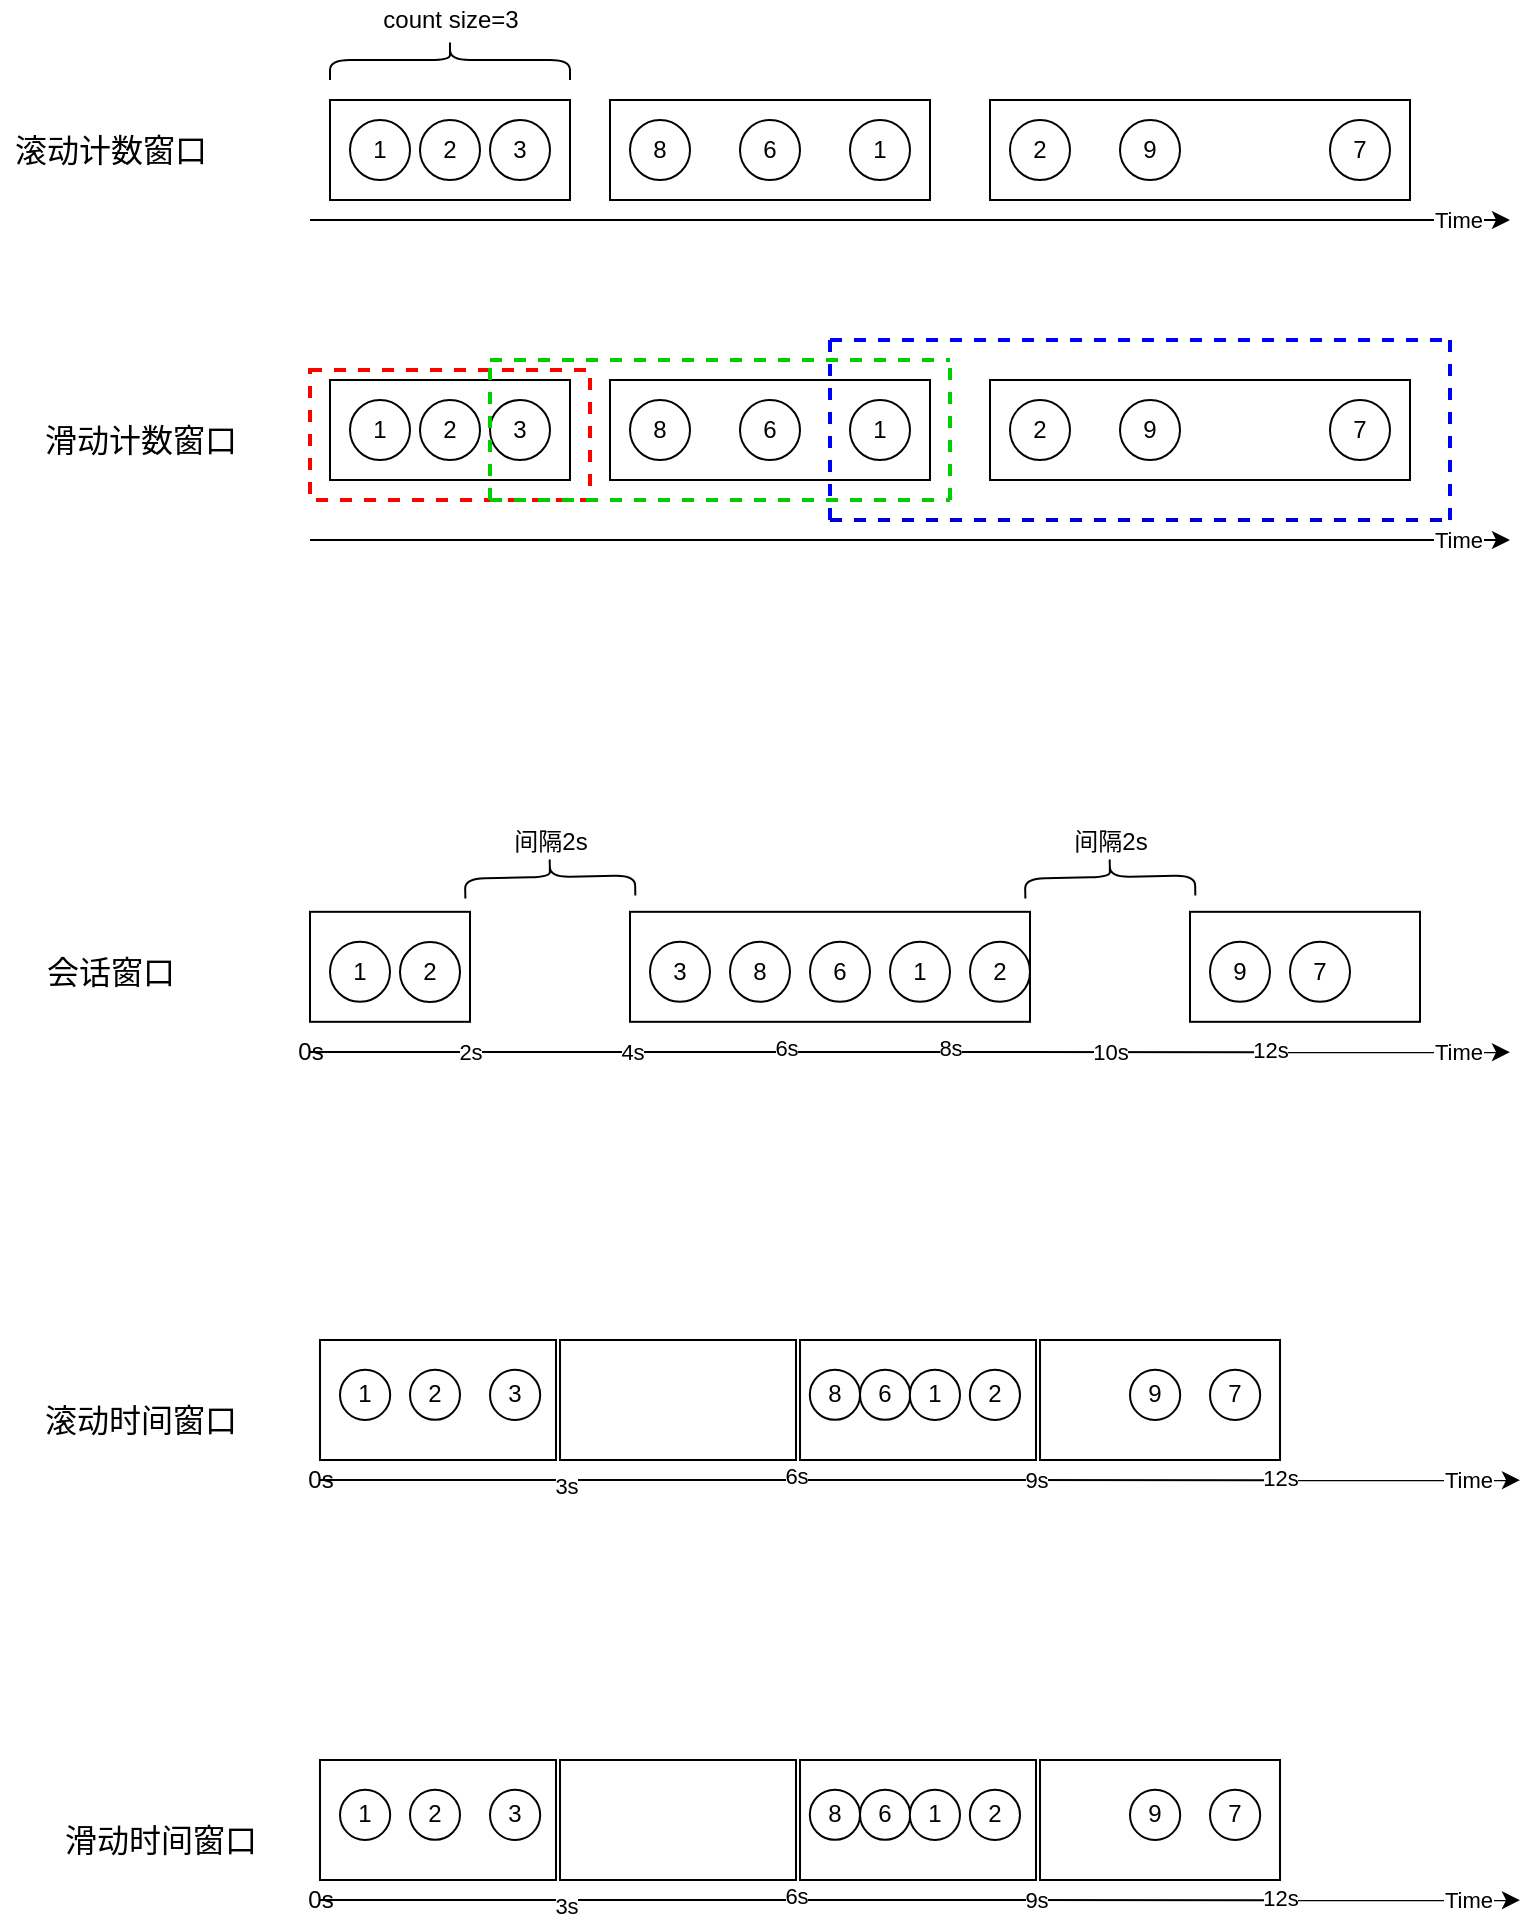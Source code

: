 <mxfile version="13.4.9" type="github">
  <diagram id="mRK1zC10a4YXBNRhGLgW" name="Page-1">
    <mxGraphModel dx="872" dy="476" grid="1" gridSize="10" guides="1" tooltips="1" connect="1" arrows="1" fold="1" page="1" pageScale="1" pageWidth="827" pageHeight="1169" background="none" math="0" shadow="0">
      <root>
        <mxCell id="0" />
        <mxCell id="1" parent="0" />
        <mxCell id="Za427O05cXuheI7HC3TR-227" value="" style="rounded=0;whiteSpace=wrap;html=1;strokeColor=#000000;strokeWidth=1;" vertex="1" parent="1">
          <mxGeometry x="525" y="740" width="120" height="60" as="geometry" />
        </mxCell>
        <mxCell id="Za427O05cXuheI7HC3TR-226" value="" style="rounded=0;whiteSpace=wrap;html=1;strokeColor=#000000;strokeWidth=1;" vertex="1" parent="1">
          <mxGeometry x="405" y="740" width="118" height="60" as="geometry" />
        </mxCell>
        <mxCell id="Za427O05cXuheI7HC3TR-225" value="" style="rounded=0;whiteSpace=wrap;html=1;strokeColor=#000000;strokeWidth=1;" vertex="1" parent="1">
          <mxGeometry x="285" y="740" width="118" height="60" as="geometry" />
        </mxCell>
        <mxCell id="Za427O05cXuheI7HC3TR-224" value="" style="rounded=0;whiteSpace=wrap;html=1;strokeColor=#000000;strokeWidth=1;" vertex="1" parent="1">
          <mxGeometry x="165" y="740" width="118" height="60" as="geometry" />
        </mxCell>
        <mxCell id="Za427O05cXuheI7HC3TR-124" value="" style="rounded=0;whiteSpace=wrap;html=1;strokeColor=#000000;strokeWidth=1;" vertex="1" parent="1">
          <mxGeometry x="600" y="525.91" width="115" height="55" as="geometry" />
        </mxCell>
        <mxCell id="Za427O05cXuheI7HC3TR-121" value="" style="rounded=0;whiteSpace=wrap;html=1;strokeColor=#000000;strokeWidth=1;" vertex="1" parent="1">
          <mxGeometry x="320" y="525.91" width="200" height="55" as="geometry" />
        </mxCell>
        <mxCell id="Za427O05cXuheI7HC3TR-119" value="" style="rounded=0;whiteSpace=wrap;html=1;strokeWidth=1;" vertex="1" parent="1">
          <mxGeometry x="160" y="525.91" width="80" height="55" as="geometry" />
        </mxCell>
        <mxCell id="Za427O05cXuheI7HC3TR-71" value="" style="rounded=0;whiteSpace=wrap;html=1;strokeWidth=2;dashed=1;strokeColor=#FF0000;" vertex="1" parent="1">
          <mxGeometry x="160" y="255" width="140" height="65" as="geometry" />
        </mxCell>
        <mxCell id="Za427O05cXuheI7HC3TR-1" value="" style="endArrow=classic;html=1;" edge="1" parent="1">
          <mxGeometry relative="1" as="geometry">
            <mxPoint x="160" y="180" as="sourcePoint" />
            <mxPoint x="760" y="180" as="targetPoint" />
          </mxGeometry>
        </mxCell>
        <mxCell id="Za427O05cXuheI7HC3TR-31" value="Time" style="edgeLabel;html=1;align=center;verticalAlign=middle;resizable=0;points=[];" vertex="1" connectable="0" parent="Za427O05cXuheI7HC3TR-1">
          <mxGeometry x="0.823" y="-2" relative="1" as="geometry">
            <mxPoint x="27" y="-2" as="offset" />
          </mxGeometry>
        </mxCell>
        <mxCell id="Za427O05cXuheI7HC3TR-7" value="" style="rounded=0;whiteSpace=wrap;html=1;" vertex="1" parent="1">
          <mxGeometry x="170" y="120" width="120" height="50" as="geometry" />
        </mxCell>
        <mxCell id="Za427O05cXuheI7HC3TR-10" value="1" style="ellipse;whiteSpace=wrap;html=1;aspect=fixed;" vertex="1" parent="1">
          <mxGeometry x="180" y="130" width="30" height="30" as="geometry" />
        </mxCell>
        <mxCell id="Za427O05cXuheI7HC3TR-12" value="2" style="ellipse;whiteSpace=wrap;html=1;aspect=fixed;" vertex="1" parent="1">
          <mxGeometry x="215" y="130" width="30" height="30" as="geometry" />
        </mxCell>
        <mxCell id="Za427O05cXuheI7HC3TR-13" value="3" style="ellipse;whiteSpace=wrap;html=1;aspect=fixed;" vertex="1" parent="1">
          <mxGeometry x="250" y="130" width="30" height="30" as="geometry" />
        </mxCell>
        <mxCell id="Za427O05cXuheI7HC3TR-19" value="" style="rounded=0;whiteSpace=wrap;html=1;" vertex="1" parent="1">
          <mxGeometry x="310" y="120" width="160" height="50" as="geometry" />
        </mxCell>
        <mxCell id="Za427O05cXuheI7HC3TR-20" value="8" style="ellipse;whiteSpace=wrap;html=1;aspect=fixed;" vertex="1" parent="1">
          <mxGeometry x="320" y="130" width="30" height="30" as="geometry" />
        </mxCell>
        <mxCell id="Za427O05cXuheI7HC3TR-21" value="6" style="ellipse;whiteSpace=wrap;html=1;aspect=fixed;" vertex="1" parent="1">
          <mxGeometry x="375" y="130" width="30" height="30" as="geometry" />
        </mxCell>
        <mxCell id="Za427O05cXuheI7HC3TR-22" value="1" style="ellipse;whiteSpace=wrap;html=1;aspect=fixed;" vertex="1" parent="1">
          <mxGeometry x="430" y="130" width="30" height="30" as="geometry" />
        </mxCell>
        <mxCell id="Za427O05cXuheI7HC3TR-23" value="" style="shape=curlyBracket;whiteSpace=wrap;html=1;rounded=1;rotation=90;" vertex="1" parent="1">
          <mxGeometry x="220" y="40" width="20" height="120" as="geometry" />
        </mxCell>
        <mxCell id="Za427O05cXuheI7HC3TR-26" value="" style="rounded=0;whiteSpace=wrap;html=1;" vertex="1" parent="1">
          <mxGeometry x="500" y="120" width="210" height="50" as="geometry" />
        </mxCell>
        <mxCell id="Za427O05cXuheI7HC3TR-27" value="2" style="ellipse;whiteSpace=wrap;html=1;aspect=fixed;" vertex="1" parent="1">
          <mxGeometry x="510" y="130" width="30" height="30" as="geometry" />
        </mxCell>
        <mxCell id="Za427O05cXuheI7HC3TR-28" value="9" style="ellipse;whiteSpace=wrap;html=1;aspect=fixed;" vertex="1" parent="1">
          <mxGeometry x="565" y="130" width="30" height="30" as="geometry" />
        </mxCell>
        <mxCell id="Za427O05cXuheI7HC3TR-29" value="7" style="ellipse;whiteSpace=wrap;html=1;aspect=fixed;" vertex="1" parent="1">
          <mxGeometry x="670" y="130" width="30" height="30" as="geometry" />
        </mxCell>
        <mxCell id="Za427O05cXuheI7HC3TR-30" value="count size=3" style="text;html=1;align=center;verticalAlign=middle;resizable=0;points=[];autosize=1;" vertex="1" parent="1">
          <mxGeometry x="190" y="70" width="80" height="20" as="geometry" />
        </mxCell>
        <mxCell id="Za427O05cXuheI7HC3TR-32" value="" style="endArrow=classic;html=1;" edge="1" parent="1">
          <mxGeometry relative="1" as="geometry">
            <mxPoint x="160" y="340" as="sourcePoint" />
            <mxPoint x="760" y="340" as="targetPoint" />
          </mxGeometry>
        </mxCell>
        <mxCell id="Za427O05cXuheI7HC3TR-33" value="Time" style="edgeLabel;html=1;align=center;verticalAlign=middle;resizable=0;points=[];" vertex="1" connectable="0" parent="Za427O05cXuheI7HC3TR-32">
          <mxGeometry x="0.823" y="-2" relative="1" as="geometry">
            <mxPoint x="27" y="-2" as="offset" />
          </mxGeometry>
        </mxCell>
        <mxCell id="Za427O05cXuheI7HC3TR-34" value="" style="rounded=0;whiteSpace=wrap;html=1;" vertex="1" parent="1">
          <mxGeometry x="170" y="260" width="120" height="50" as="geometry" />
        </mxCell>
        <mxCell id="Za427O05cXuheI7HC3TR-35" value="1" style="ellipse;whiteSpace=wrap;html=1;aspect=fixed;" vertex="1" parent="1">
          <mxGeometry x="180" y="270" width="30" height="30" as="geometry" />
        </mxCell>
        <mxCell id="Za427O05cXuheI7HC3TR-36" value="2" style="ellipse;whiteSpace=wrap;html=1;aspect=fixed;" vertex="1" parent="1">
          <mxGeometry x="215" y="270" width="30" height="30" as="geometry" />
        </mxCell>
        <mxCell id="Za427O05cXuheI7HC3TR-37" value="3" style="ellipse;whiteSpace=wrap;html=1;aspect=fixed;" vertex="1" parent="1">
          <mxGeometry x="250" y="270" width="30" height="30" as="geometry" />
        </mxCell>
        <mxCell id="Za427O05cXuheI7HC3TR-38" value="" style="rounded=0;whiteSpace=wrap;html=1;" vertex="1" parent="1">
          <mxGeometry x="310" y="260" width="160" height="50" as="geometry" />
        </mxCell>
        <mxCell id="Za427O05cXuheI7HC3TR-39" value="8" style="ellipse;whiteSpace=wrap;html=1;aspect=fixed;" vertex="1" parent="1">
          <mxGeometry x="320" y="270" width="30" height="30" as="geometry" />
        </mxCell>
        <mxCell id="Za427O05cXuheI7HC3TR-40" value="6" style="ellipse;whiteSpace=wrap;html=1;aspect=fixed;" vertex="1" parent="1">
          <mxGeometry x="375" y="270" width="30" height="30" as="geometry" />
        </mxCell>
        <mxCell id="Za427O05cXuheI7HC3TR-41" value="1" style="ellipse;whiteSpace=wrap;html=1;aspect=fixed;" vertex="1" parent="1">
          <mxGeometry x="430" y="270" width="30" height="30" as="geometry" />
        </mxCell>
        <mxCell id="Za427O05cXuheI7HC3TR-43" value="" style="rounded=0;whiteSpace=wrap;html=1;" vertex="1" parent="1">
          <mxGeometry x="500" y="260" width="210" height="50" as="geometry" />
        </mxCell>
        <mxCell id="Za427O05cXuheI7HC3TR-44" value="2" style="ellipse;whiteSpace=wrap;html=1;aspect=fixed;" vertex="1" parent="1">
          <mxGeometry x="510" y="270" width="30" height="30" as="geometry" />
        </mxCell>
        <mxCell id="Za427O05cXuheI7HC3TR-45" value="9" style="ellipse;whiteSpace=wrap;html=1;aspect=fixed;" vertex="1" parent="1">
          <mxGeometry x="565" y="270" width="30" height="30" as="geometry" />
        </mxCell>
        <mxCell id="Za427O05cXuheI7HC3TR-46" value="7" style="ellipse;whiteSpace=wrap;html=1;aspect=fixed;" vertex="1" parent="1">
          <mxGeometry x="670" y="270" width="30" height="30" as="geometry" />
        </mxCell>
        <mxCell id="Za427O05cXuheI7HC3TR-61" value="" style="endArrow=none;dashed=1;html=1;strokeWidth=2;strokeColor=#00CC00;" edge="1" parent="1">
          <mxGeometry width="50" height="50" relative="1" as="geometry">
            <mxPoint x="250" y="320" as="sourcePoint" />
            <mxPoint x="250" y="250" as="targetPoint" />
          </mxGeometry>
        </mxCell>
        <mxCell id="Za427O05cXuheI7HC3TR-63" value="" style="endArrow=none;dashed=1;html=1;strokeWidth=2;strokeColor=#00CC00;" edge="1" parent="1">
          <mxGeometry width="50" height="50" relative="1" as="geometry">
            <mxPoint x="250" y="250" as="sourcePoint" />
            <mxPoint x="480" y="250" as="targetPoint" />
          </mxGeometry>
        </mxCell>
        <mxCell id="Za427O05cXuheI7HC3TR-64" value="" style="endArrow=none;dashed=1;html=1;strokeWidth=2;strokeColor=#00CC00;" edge="1" parent="1">
          <mxGeometry width="50" height="50" relative="1" as="geometry">
            <mxPoint x="480" y="320" as="sourcePoint" />
            <mxPoint x="480" y="250" as="targetPoint" />
          </mxGeometry>
        </mxCell>
        <mxCell id="Za427O05cXuheI7HC3TR-65" value="" style="endArrow=none;dashed=1;html=1;strokeWidth=2;strokeColor=#00CC00;" edge="1" parent="1">
          <mxGeometry width="50" height="50" relative="1" as="geometry">
            <mxPoint x="250" y="320" as="sourcePoint" />
            <mxPoint x="480" y="320" as="targetPoint" />
          </mxGeometry>
        </mxCell>
        <mxCell id="Za427O05cXuheI7HC3TR-66" value="" style="endArrow=none;dashed=1;html=1;strokeWidth=2;strokeColor=#0000FF;" edge="1" parent="1">
          <mxGeometry width="50" height="50" relative="1" as="geometry">
            <mxPoint x="420" y="330" as="sourcePoint" />
            <mxPoint x="420" y="240" as="targetPoint" />
          </mxGeometry>
        </mxCell>
        <mxCell id="Za427O05cXuheI7HC3TR-67" value="" style="endArrow=none;dashed=1;html=1;strokeWidth=2;strokeColor=#0000FF;" edge="1" parent="1">
          <mxGeometry width="50" height="50" relative="1" as="geometry">
            <mxPoint x="420" y="240" as="sourcePoint" />
            <mxPoint x="730" y="240" as="targetPoint" />
          </mxGeometry>
        </mxCell>
        <mxCell id="Za427O05cXuheI7HC3TR-68" value="" style="endArrow=none;dashed=1;html=1;strokeWidth=2;strokeColor=#0000FF;" edge="1" parent="1">
          <mxGeometry width="50" height="50" relative="1" as="geometry">
            <mxPoint x="730" y="330" as="sourcePoint" />
            <mxPoint x="730" y="240" as="targetPoint" />
          </mxGeometry>
        </mxCell>
        <mxCell id="Za427O05cXuheI7HC3TR-69" value="" style="endArrow=none;dashed=1;html=1;strokeWidth=2;strokeColor=#0000CC;" edge="1" parent="1">
          <mxGeometry width="50" height="50" relative="1" as="geometry">
            <mxPoint x="420" y="330" as="sourcePoint" />
            <mxPoint x="730" y="330" as="targetPoint" />
          </mxGeometry>
        </mxCell>
        <mxCell id="Za427O05cXuheI7HC3TR-92" value="" style="endArrow=classic;html=1;" edge="1" parent="1">
          <mxGeometry relative="1" as="geometry">
            <mxPoint x="160" y="596" as="sourcePoint" />
            <mxPoint x="760" y="596.09" as="targetPoint" />
          </mxGeometry>
        </mxCell>
        <mxCell id="Za427O05cXuheI7HC3TR-93" value="Time" style="edgeLabel;html=1;align=center;verticalAlign=middle;resizable=0;points=[];" vertex="1" connectable="0" parent="Za427O05cXuheI7HC3TR-92">
          <mxGeometry x="0.823" y="-2" relative="1" as="geometry">
            <mxPoint x="27" y="-2" as="offset" />
          </mxGeometry>
        </mxCell>
        <mxCell id="Za427O05cXuheI7HC3TR-110" value="2s" style="edgeLabel;html=1;align=center;verticalAlign=middle;resizable=0;points=[];" vertex="1" connectable="0" parent="Za427O05cXuheI7HC3TR-92">
          <mxGeometry x="-0.506" relative="1" as="geometry">
            <mxPoint x="-68" as="offset" />
          </mxGeometry>
        </mxCell>
        <mxCell id="Za427O05cXuheI7HC3TR-112" value="4s" style="edgeLabel;html=1;align=center;verticalAlign=middle;resizable=0;points=[];" vertex="1" connectable="0" parent="Za427O05cXuheI7HC3TR-92">
          <mxGeometry x="-0.272" y="2" relative="1" as="geometry">
            <mxPoint x="-58" y="1.97" as="offset" />
          </mxGeometry>
        </mxCell>
        <mxCell id="Za427O05cXuheI7HC3TR-114" value="8s" style="edgeLabel;html=1;align=center;verticalAlign=middle;resizable=0;points=[];" vertex="1" connectable="0" parent="Za427O05cXuheI7HC3TR-92">
          <mxGeometry x="0.203" y="2" relative="1" as="geometry">
            <mxPoint x="-41" as="offset" />
          </mxGeometry>
        </mxCell>
        <mxCell id="Za427O05cXuheI7HC3TR-115" value="10s" style="edgeLabel;html=1;align=center;verticalAlign=middle;resizable=0;points=[];" vertex="1" connectable="0" parent="Za427O05cXuheI7HC3TR-92">
          <mxGeometry x="0.456" relative="1" as="geometry">
            <mxPoint x="-37" as="offset" />
          </mxGeometry>
        </mxCell>
        <mxCell id="Za427O05cXuheI7HC3TR-116" value="12s" style="edgeLabel;html=1;align=center;verticalAlign=middle;resizable=0;points=[];" vertex="1" connectable="0" parent="Za427O05cXuheI7HC3TR-92">
          <mxGeometry x="0.694" y="1" relative="1" as="geometry">
            <mxPoint x="-28" as="offset" />
          </mxGeometry>
        </mxCell>
        <mxCell id="Za427O05cXuheI7HC3TR-95" value="1" style="ellipse;whiteSpace=wrap;html=1;aspect=fixed;" vertex="1" parent="1">
          <mxGeometry x="170" y="540.91" width="30" height="30" as="geometry" />
        </mxCell>
        <mxCell id="Za427O05cXuheI7HC3TR-96" value="2" style="ellipse;whiteSpace=wrap;html=1;aspect=fixed;" vertex="1" parent="1">
          <mxGeometry x="205" y="541" width="30" height="30" as="geometry" />
        </mxCell>
        <mxCell id="Za427O05cXuheI7HC3TR-101" value="3" style="ellipse;whiteSpace=wrap;html=1;aspect=fixed;" vertex="1" parent="1">
          <mxGeometry x="330" y="540.91" width="30" height="30" as="geometry" />
        </mxCell>
        <mxCell id="Za427O05cXuheI7HC3TR-104" value="8" style="ellipse;whiteSpace=wrap;html=1;aspect=fixed;" vertex="1" parent="1">
          <mxGeometry x="370" y="540.91" width="30" height="30" as="geometry" />
        </mxCell>
        <mxCell id="Za427O05cXuheI7HC3TR-105" value="6" style="ellipse;whiteSpace=wrap;html=1;aspect=fixed;" vertex="1" parent="1">
          <mxGeometry x="410" y="540.91" width="30" height="30" as="geometry" />
        </mxCell>
        <mxCell id="Za427O05cXuheI7HC3TR-106" value="1" style="ellipse;whiteSpace=wrap;html=1;aspect=fixed;" vertex="1" parent="1">
          <mxGeometry x="450" y="540.91" width="30" height="30" as="geometry" />
        </mxCell>
        <mxCell id="Za427O05cXuheI7HC3TR-113" value="6s" style="edgeLabel;html=1;align=center;verticalAlign=middle;resizable=0;points=[];" vertex="1" connectable="0" parent="1">
          <mxGeometry x="330" y="596" as="geometry">
            <mxPoint x="68" y="-2" as="offset" />
          </mxGeometry>
        </mxCell>
        <mxCell id="Za427O05cXuheI7HC3TR-118" value="9" style="ellipse;whiteSpace=wrap;html=1;aspect=fixed;" vertex="1" parent="1">
          <mxGeometry x="610" y="540.91" width="30" height="30" as="geometry" />
        </mxCell>
        <mxCell id="Za427O05cXuheI7HC3TR-122" value="2" style="ellipse;whiteSpace=wrap;html=1;aspect=fixed;" vertex="1" parent="1">
          <mxGeometry x="490" y="540.91" width="30" height="30" as="geometry" />
        </mxCell>
        <mxCell id="Za427O05cXuheI7HC3TR-123" value="7" style="ellipse;whiteSpace=wrap;html=1;aspect=fixed;" vertex="1" parent="1">
          <mxGeometry x="650" y="540.91" width="30" height="30" as="geometry" />
        </mxCell>
        <mxCell id="Za427O05cXuheI7HC3TR-125" value="" style="shape=curlyBracket;whiteSpace=wrap;html=1;rounded=1;strokeColor=#000000;strokeWidth=1;rotation=89;" vertex="1" parent="1">
          <mxGeometry x="270" y="466" width="20" height="85" as="geometry" />
        </mxCell>
        <mxCell id="Za427O05cXuheI7HC3TR-126" value="" style="shape=curlyBracket;whiteSpace=wrap;html=1;rounded=1;strokeColor=#000000;strokeWidth=1;rotation=89;" vertex="1" parent="1">
          <mxGeometry x="550" y="466" width="20" height="85" as="geometry" />
        </mxCell>
        <mxCell id="Za427O05cXuheI7HC3TR-127" value="间隔2s" style="text;html=1;align=center;verticalAlign=middle;resizable=0;points=[];autosize=1;" vertex="1" parent="1">
          <mxGeometry x="255" y="480.91" width="50" height="20" as="geometry" />
        </mxCell>
        <mxCell id="Za427O05cXuheI7HC3TR-128" value="间隔2s" style="text;html=1;align=center;verticalAlign=middle;resizable=0;points=[];autosize=1;" vertex="1" parent="1">
          <mxGeometry x="535" y="480.91" width="50" height="20" as="geometry" />
        </mxCell>
        <mxCell id="Za427O05cXuheI7HC3TR-130" value="&lt;span style=&quot;font-size: medium&quot;&gt;滚动计数窗口&lt;/span&gt;&lt;span style=&quot;font-size: medium&quot;&gt;&lt;br&gt;&lt;/span&gt;" style="text;html=1;align=center;verticalAlign=middle;resizable=0;points=[];autosize=1;" vertex="1" parent="1">
          <mxGeometry x="5" y="135" width="110" height="20" as="geometry" />
        </mxCell>
        <mxCell id="Za427O05cXuheI7HC3TR-132" value="&lt;span style=&quot;font-size: medium&quot;&gt;滑动计数窗口&lt;/span&gt;&lt;span style=&quot;font-size: medium&quot;&gt;&lt;br&gt;&lt;/span&gt;" style="text;html=1;align=center;verticalAlign=middle;resizable=0;points=[];autosize=1;" vertex="1" parent="1">
          <mxGeometry x="20" y="280" width="110" height="20" as="geometry" />
        </mxCell>
        <mxCell id="Za427O05cXuheI7HC3TR-134" value="&lt;span style=&quot;font-size: medium&quot;&gt;会话窗口&lt;/span&gt;&lt;span style=&quot;font-size: medium&quot;&gt;&lt;br&gt;&lt;/span&gt;" style="text;html=1;align=center;verticalAlign=middle;resizable=0;points=[];autosize=1;" vertex="1" parent="1">
          <mxGeometry x="20" y="546" width="80" height="20" as="geometry" />
        </mxCell>
        <mxCell id="Za427O05cXuheI7HC3TR-193" value="0s" style="text;html=1;align=center;verticalAlign=middle;resizable=0;points=[];autosize=1;" vertex="1" parent="1">
          <mxGeometry x="145" y="586" width="30" height="20" as="geometry" />
        </mxCell>
        <mxCell id="Za427O05cXuheI7HC3TR-197" value="" style="endArrow=classic;html=1;" edge="1" parent="1">
          <mxGeometry relative="1" as="geometry">
            <mxPoint x="165" y="810" as="sourcePoint" />
            <mxPoint x="765" y="810.09" as="targetPoint" />
          </mxGeometry>
        </mxCell>
        <mxCell id="Za427O05cXuheI7HC3TR-198" value="Time" style="edgeLabel;html=1;align=center;verticalAlign=middle;resizable=0;points=[];" vertex="1" connectable="0" parent="Za427O05cXuheI7HC3TR-197">
          <mxGeometry x="0.823" y="-2" relative="1" as="geometry">
            <mxPoint x="27" y="-2" as="offset" />
          </mxGeometry>
        </mxCell>
        <mxCell id="Za427O05cXuheI7HC3TR-203" value="12s" style="edgeLabel;html=1;align=center;verticalAlign=middle;resizable=0;points=[];" vertex="1" connectable="0" parent="Za427O05cXuheI7HC3TR-197">
          <mxGeometry x="0.694" y="1" relative="1" as="geometry">
            <mxPoint x="-28" as="offset" />
          </mxGeometry>
        </mxCell>
        <mxCell id="Za427O05cXuheI7HC3TR-228" value="3s" style="edgeLabel;html=1;align=center;verticalAlign=middle;resizable=0;points=[];" vertex="1" connectable="0" parent="Za427O05cXuheI7HC3TR-197">
          <mxGeometry x="-0.59" y="-3" relative="1" as="geometry">
            <mxPoint as="offset" />
          </mxGeometry>
        </mxCell>
        <mxCell id="Za427O05cXuheI7HC3TR-229" value="9s" style="edgeLabel;html=1;align=center;verticalAlign=middle;resizable=0;points=[];" vertex="1" connectable="0" parent="Za427O05cXuheI7HC3TR-197">
          <mxGeometry x="0.193" y="-3" relative="1" as="geometry">
            <mxPoint y="-3.05" as="offset" />
          </mxGeometry>
        </mxCell>
        <mxCell id="Za427O05cXuheI7HC3TR-204" value="1" style="ellipse;whiteSpace=wrap;html=1;aspect=fixed;" vertex="1" parent="1">
          <mxGeometry x="175" y="754.91" width="25.09" height="25.09" as="geometry" />
        </mxCell>
        <mxCell id="Za427O05cXuheI7HC3TR-205" value="2" style="ellipse;whiteSpace=wrap;html=1;aspect=fixed;" vertex="1" parent="1">
          <mxGeometry x="210" y="754.91" width="25" height="25" as="geometry" />
        </mxCell>
        <mxCell id="Za427O05cXuheI7HC3TR-206" value="3" style="ellipse;whiteSpace=wrap;html=1;aspect=fixed;" vertex="1" parent="1">
          <mxGeometry x="250" y="754.91" width="25.09" height="25.09" as="geometry" />
        </mxCell>
        <mxCell id="Za427O05cXuheI7HC3TR-207" value="8" style="ellipse;whiteSpace=wrap;html=1;aspect=fixed;" vertex="1" parent="1">
          <mxGeometry x="409.91" y="754.82" width="25.09" height="25.09" as="geometry" />
        </mxCell>
        <mxCell id="Za427O05cXuheI7HC3TR-208" value="6" style="ellipse;whiteSpace=wrap;html=1;aspect=fixed;" vertex="1" parent="1">
          <mxGeometry x="435" y="754.82" width="25.09" height="25.09" as="geometry" />
        </mxCell>
        <mxCell id="Za427O05cXuheI7HC3TR-209" value="1" style="ellipse;whiteSpace=wrap;html=1;aspect=fixed;" vertex="1" parent="1">
          <mxGeometry x="459.91" y="754.91" width="25.09" height="25.09" as="geometry" />
        </mxCell>
        <mxCell id="Za427O05cXuheI7HC3TR-210" value="6s" style="edgeLabel;html=1;align=center;verticalAlign=middle;resizable=0;points=[];" vertex="1" connectable="0" parent="1">
          <mxGeometry x="335" y="810" as="geometry">
            <mxPoint x="68" y="-2" as="offset" />
          </mxGeometry>
        </mxCell>
        <mxCell id="Za427O05cXuheI7HC3TR-211" value="9" style="ellipse;whiteSpace=wrap;html=1;aspect=fixed;" vertex="1" parent="1">
          <mxGeometry x="570" y="754.91" width="25.09" height="25.09" as="geometry" />
        </mxCell>
        <mxCell id="Za427O05cXuheI7HC3TR-212" value="2" style="ellipse;whiteSpace=wrap;html=1;aspect=fixed;" vertex="1" parent="1">
          <mxGeometry x="489.91" y="754.91" width="25.09" height="25.09" as="geometry" />
        </mxCell>
        <mxCell id="Za427O05cXuheI7HC3TR-213" value="7" style="ellipse;whiteSpace=wrap;html=1;aspect=fixed;" vertex="1" parent="1">
          <mxGeometry x="610" y="754.91" width="25.09" height="25.09" as="geometry" />
        </mxCell>
        <mxCell id="Za427O05cXuheI7HC3TR-218" value="0s" style="text;html=1;align=center;verticalAlign=middle;resizable=0;points=[];autosize=1;" vertex="1" parent="1">
          <mxGeometry x="150" y="800" width="30" height="20" as="geometry" />
        </mxCell>
        <mxCell id="Za427O05cXuheI7HC3TR-230" value="&lt;span style=&quot;font-size: medium&quot;&gt;滚动时间窗口&lt;/span&gt;&lt;span style=&quot;font-size: medium&quot;&gt;&lt;br&gt;&lt;/span&gt;" style="text;html=1;align=center;verticalAlign=middle;resizable=0;points=[];autosize=1;" vertex="1" parent="1">
          <mxGeometry x="20" y="770" width="110" height="20" as="geometry" />
        </mxCell>
        <mxCell id="Za427O05cXuheI7HC3TR-232" value="" style="rounded=0;whiteSpace=wrap;html=1;strokeColor=#000000;strokeWidth=1;" vertex="1" parent="1">
          <mxGeometry x="525" y="950" width="120" height="60" as="geometry" />
        </mxCell>
        <mxCell id="Za427O05cXuheI7HC3TR-233" value="" style="rounded=0;whiteSpace=wrap;html=1;strokeColor=#000000;strokeWidth=1;" vertex="1" parent="1">
          <mxGeometry x="405" y="950" width="118" height="60" as="geometry" />
        </mxCell>
        <mxCell id="Za427O05cXuheI7HC3TR-234" value="" style="rounded=0;whiteSpace=wrap;html=1;strokeColor=#000000;strokeWidth=1;" vertex="1" parent="1">
          <mxGeometry x="285" y="950" width="118" height="60" as="geometry" />
        </mxCell>
        <mxCell id="Za427O05cXuheI7HC3TR-235" value="" style="rounded=0;whiteSpace=wrap;html=1;strokeColor=#000000;strokeWidth=1;" vertex="1" parent="1">
          <mxGeometry x="165" y="950" width="118" height="60" as="geometry" />
        </mxCell>
        <mxCell id="Za427O05cXuheI7HC3TR-236" value="" style="endArrow=classic;html=1;" edge="1" parent="1">
          <mxGeometry relative="1" as="geometry">
            <mxPoint x="165" y="1020" as="sourcePoint" />
            <mxPoint x="765" y="1020.09" as="targetPoint" />
          </mxGeometry>
        </mxCell>
        <mxCell id="Za427O05cXuheI7HC3TR-237" value="Time" style="edgeLabel;html=1;align=center;verticalAlign=middle;resizable=0;points=[];" vertex="1" connectable="0" parent="Za427O05cXuheI7HC3TR-236">
          <mxGeometry x="0.823" y="-2" relative="1" as="geometry">
            <mxPoint x="27" y="-2" as="offset" />
          </mxGeometry>
        </mxCell>
        <mxCell id="Za427O05cXuheI7HC3TR-238" value="12s" style="edgeLabel;html=1;align=center;verticalAlign=middle;resizable=0;points=[];" vertex="1" connectable="0" parent="Za427O05cXuheI7HC3TR-236">
          <mxGeometry x="0.694" y="1" relative="1" as="geometry">
            <mxPoint x="-28" as="offset" />
          </mxGeometry>
        </mxCell>
        <mxCell id="Za427O05cXuheI7HC3TR-239" value="3s" style="edgeLabel;html=1;align=center;verticalAlign=middle;resizable=0;points=[];" vertex="1" connectable="0" parent="Za427O05cXuheI7HC3TR-236">
          <mxGeometry x="-0.59" y="-3" relative="1" as="geometry">
            <mxPoint as="offset" />
          </mxGeometry>
        </mxCell>
        <mxCell id="Za427O05cXuheI7HC3TR-240" value="9s" style="edgeLabel;html=1;align=center;verticalAlign=middle;resizable=0;points=[];" vertex="1" connectable="0" parent="Za427O05cXuheI7HC3TR-236">
          <mxGeometry x="0.193" y="-3" relative="1" as="geometry">
            <mxPoint y="-3.05" as="offset" />
          </mxGeometry>
        </mxCell>
        <mxCell id="Za427O05cXuheI7HC3TR-241" value="1" style="ellipse;whiteSpace=wrap;html=1;aspect=fixed;" vertex="1" parent="1">
          <mxGeometry x="175" y="964.91" width="25.09" height="25.09" as="geometry" />
        </mxCell>
        <mxCell id="Za427O05cXuheI7HC3TR-242" value="2" style="ellipse;whiteSpace=wrap;html=1;aspect=fixed;" vertex="1" parent="1">
          <mxGeometry x="210" y="964.91" width="25" height="25" as="geometry" />
        </mxCell>
        <mxCell id="Za427O05cXuheI7HC3TR-243" value="3" style="ellipse;whiteSpace=wrap;html=1;aspect=fixed;" vertex="1" parent="1">
          <mxGeometry x="250" y="964.91" width="25.09" height="25.09" as="geometry" />
        </mxCell>
        <mxCell id="Za427O05cXuheI7HC3TR-244" value="8" style="ellipse;whiteSpace=wrap;html=1;aspect=fixed;" vertex="1" parent="1">
          <mxGeometry x="409.91" y="964.82" width="25.09" height="25.09" as="geometry" />
        </mxCell>
        <mxCell id="Za427O05cXuheI7HC3TR-245" value="6" style="ellipse;whiteSpace=wrap;html=1;aspect=fixed;" vertex="1" parent="1">
          <mxGeometry x="435" y="964.82" width="25.09" height="25.09" as="geometry" />
        </mxCell>
        <mxCell id="Za427O05cXuheI7HC3TR-246" value="1" style="ellipse;whiteSpace=wrap;html=1;aspect=fixed;" vertex="1" parent="1">
          <mxGeometry x="459.91" y="964.91" width="25.09" height="25.09" as="geometry" />
        </mxCell>
        <mxCell id="Za427O05cXuheI7HC3TR-247" value="6s" style="edgeLabel;html=1;align=center;verticalAlign=middle;resizable=0;points=[];" vertex="1" connectable="0" parent="1">
          <mxGeometry x="335" y="1020" as="geometry">
            <mxPoint x="68" y="-2" as="offset" />
          </mxGeometry>
        </mxCell>
        <mxCell id="Za427O05cXuheI7HC3TR-248" value="9" style="ellipse;whiteSpace=wrap;html=1;aspect=fixed;" vertex="1" parent="1">
          <mxGeometry x="570" y="964.91" width="25.09" height="25.09" as="geometry" />
        </mxCell>
        <mxCell id="Za427O05cXuheI7HC3TR-249" value="2" style="ellipse;whiteSpace=wrap;html=1;aspect=fixed;" vertex="1" parent="1">
          <mxGeometry x="489.91" y="964.91" width="25.09" height="25.09" as="geometry" />
        </mxCell>
        <mxCell id="Za427O05cXuheI7HC3TR-250" value="7" style="ellipse;whiteSpace=wrap;html=1;aspect=fixed;" vertex="1" parent="1">
          <mxGeometry x="610" y="964.91" width="25.09" height="25.09" as="geometry" />
        </mxCell>
        <mxCell id="Za427O05cXuheI7HC3TR-251" value="0s" style="text;html=1;align=center;verticalAlign=middle;resizable=0;points=[];autosize=1;" vertex="1" parent="1">
          <mxGeometry x="150" y="1010" width="30" height="20" as="geometry" />
        </mxCell>
        <mxCell id="Za427O05cXuheI7HC3TR-252" value="&lt;span style=&quot;font-size: medium&quot;&gt;滑动时间窗口&lt;/span&gt;&lt;span style=&quot;font-size: medium&quot;&gt;&lt;br&gt;&lt;/span&gt;" style="text;html=1;align=center;verticalAlign=middle;resizable=0;points=[];autosize=1;" vertex="1" parent="1">
          <mxGeometry x="30" y="980" width="110" height="20" as="geometry" />
        </mxCell>
      </root>
    </mxGraphModel>
  </diagram>
</mxfile>
